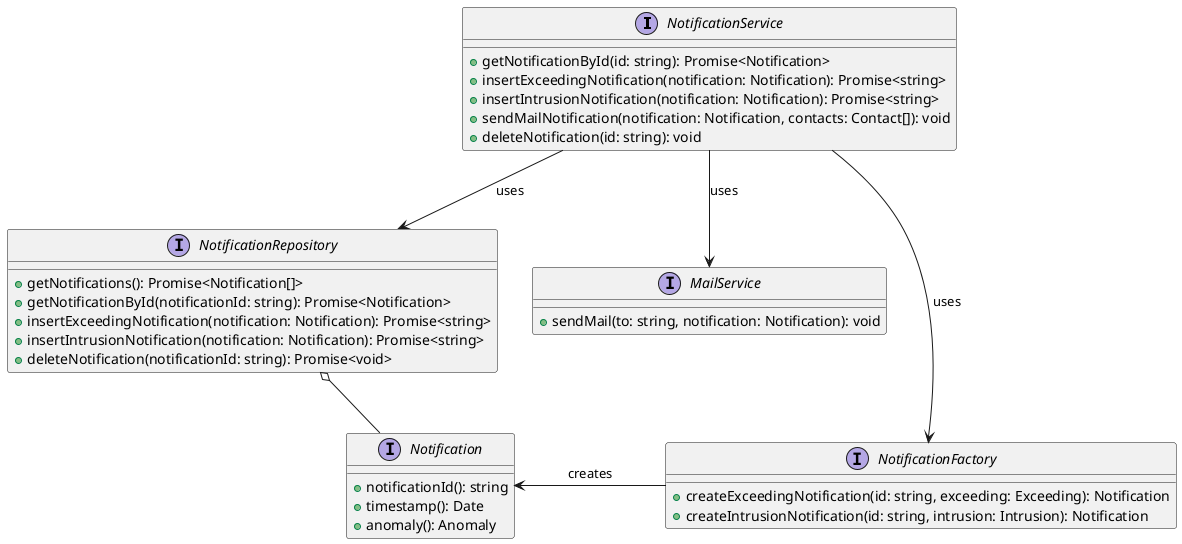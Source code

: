 @startuml

!startsub NotificationRoot

interface NotificationService {
  + getNotificationById(id: string): Promise<Notification>
  + insertExceedingNotification(notification: Notification): Promise<string>
  + insertIntrusionNotification(notification: Notification): Promise<string>
  + sendMailNotification(notification: Notification, contacts: Contact[]): void
  + deleteNotification(id: string): void
}
!endsub NotificationRoot

NotificationService --> MailService : uses
NotificationService --> NotificationRepository : uses
NotificationService --> NotificationFactory : uses

interface MailService {
  + sendMail(to: string, notification: Notification): void
}

interface NotificationRepository {
  + getNotifications(): Promise<Notification[]>
  + getNotificationById(notificationId: string): Promise<Notification>
  + insertExceedingNotification(notification: Notification): Promise<string>
  + insertIntrusionNotification(notification: Notification): Promise<string>
  + deleteNotification(notificationId: string): Promise<void>
}

NotificationRepository o-- Notification

interface Notification {
  + notificationId(): string
  + timestamp(): Date
  + anomaly(): Anomaly
}

interface NotificationFactory {
  + createExceedingNotification(id: string, exceeding: Exceeding): Notification
  + createIntrusionNotification(id: string, intrusion: Intrusion): Notification
}

NotificationFactory -left-> Notification : creates

@enduml

